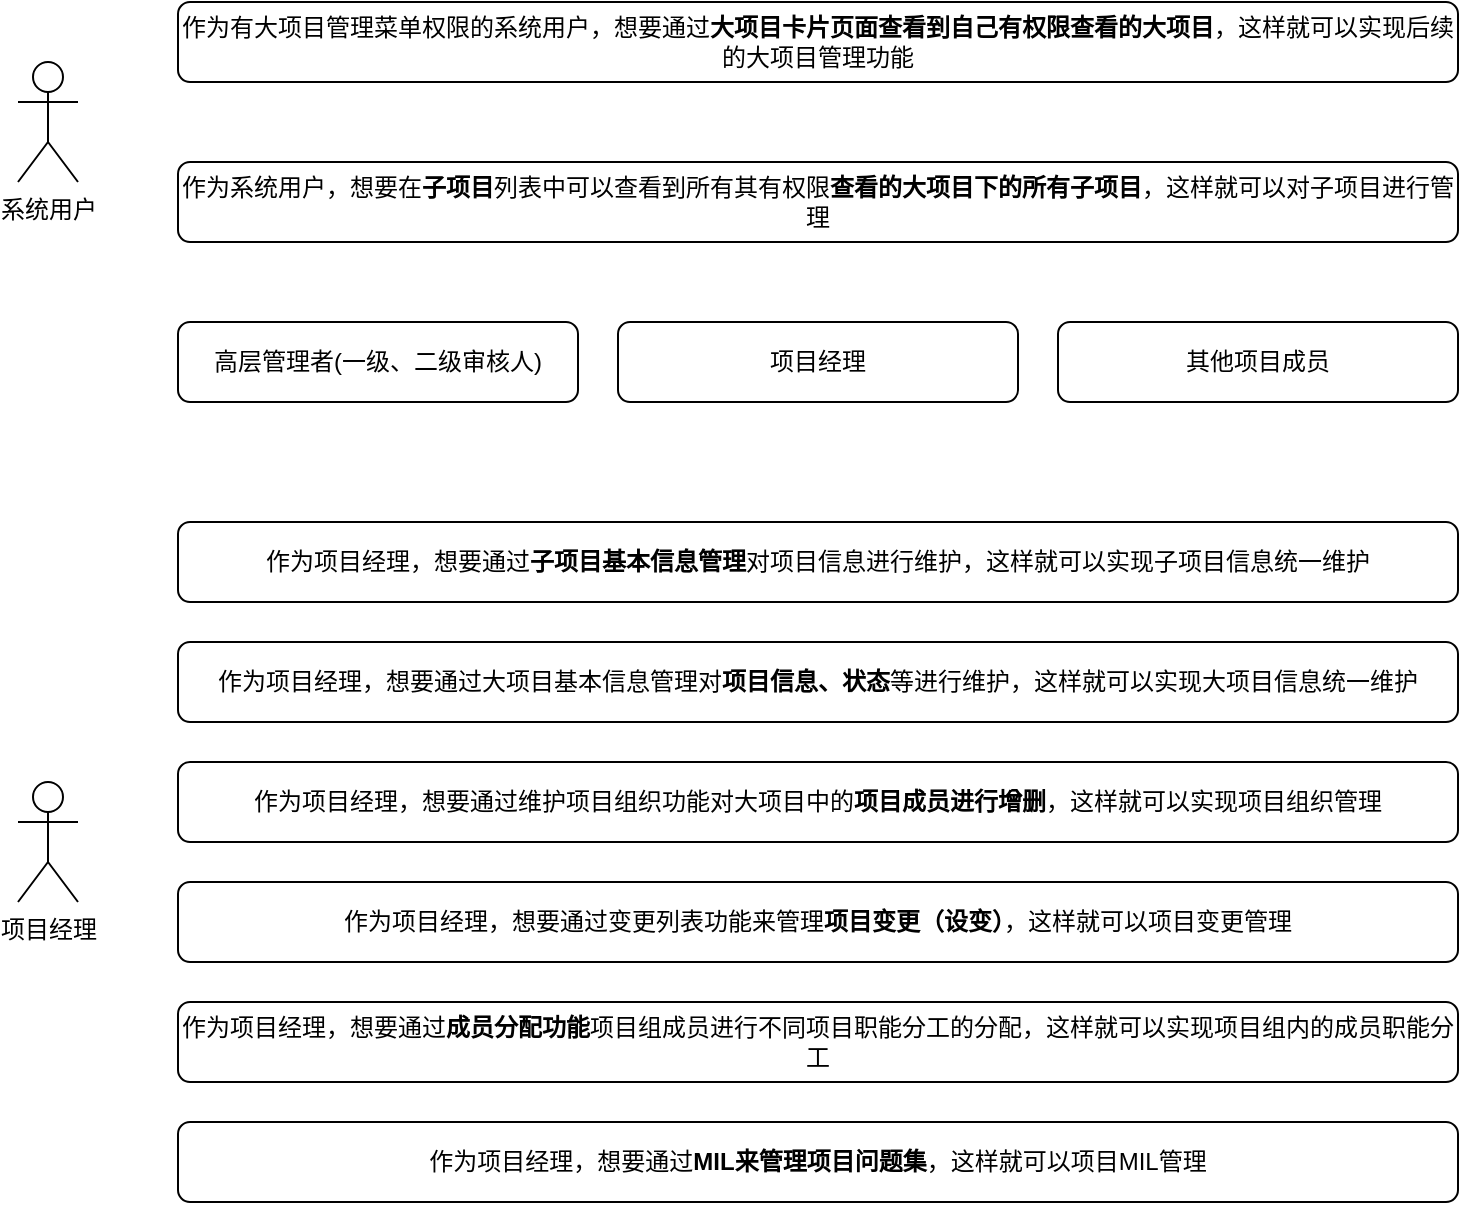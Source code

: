 <mxfile version="14.2.9" type="github">
  <diagram id="C5RBs43oDa-KdzZeNtuy" name="Page-1">
    <mxGraphModel dx="1242" dy="694" grid="1" gridSize="10" guides="1" tooltips="1" connect="1" arrows="1" fold="1" page="1" pageScale="1" pageWidth="827" pageHeight="1169" math="0" shadow="0">
      <root>
        <mxCell id="WIyWlLk6GJQsqaUBKTNV-0" />
        <mxCell id="WIyWlLk6GJQsqaUBKTNV-1" parent="WIyWlLk6GJQsqaUBKTNV-0" />
        <mxCell id="WIyWlLk6GJQsqaUBKTNV-3" value="作为系统用户，想要在&lt;b&gt;子项目&lt;/b&gt;列表中可以查看到所有其有权限&lt;b&gt;查看的大项目下的所有子项目&lt;/b&gt;，这样就可以对子项目进行管理" style="rounded=1;whiteSpace=wrap;html=1;fontSize=12;glass=0;strokeWidth=1;shadow=0;" parent="WIyWlLk6GJQsqaUBKTNV-1" vertex="1">
          <mxGeometry x="120" y="120" width="640" height="40" as="geometry" />
        </mxCell>
        <mxCell id="jYyvjritApVDWqoQF4cN-0" value="作为项目经理，想要通过变更列表功能来管理&lt;b&gt;项目变更（设变）&lt;/b&gt;，这样就可以项目变更管理" style="rounded=1;whiteSpace=wrap;html=1;fontSize=12;glass=0;strokeWidth=1;shadow=0;" parent="WIyWlLk6GJQsqaUBKTNV-1" vertex="1">
          <mxGeometry x="120" y="480" width="640" height="40" as="geometry" />
        </mxCell>
        <mxCell id="jYyvjritApVDWqoQF4cN-11" value="作为项目经理，想要通过&lt;b&gt;子项目基本信息管理&lt;/b&gt;对项目信息进行维护，这样就可以实现子项目信息统一维护" style="rounded=1;whiteSpace=wrap;html=1;fontSize=12;glass=0;strokeWidth=1;shadow=0;" parent="WIyWlLk6GJQsqaUBKTNV-1" vertex="1">
          <mxGeometry x="120" y="300" width="640" height="40" as="geometry" />
        </mxCell>
        <mxCell id="jYyvjritApVDWqoQF4cN-12" value="作为项目经理，想要通过维护项目组织功能对大项目中的&lt;b&gt;项目成员进行增删&lt;/b&gt;，这样就可以实现项目组织管理" style="rounded=1;whiteSpace=wrap;html=1;fontSize=12;glass=0;strokeWidth=1;shadow=0;" parent="WIyWlLk6GJQsqaUBKTNV-1" vertex="1">
          <mxGeometry x="120" y="420" width="640" height="40" as="geometry" />
        </mxCell>
        <mxCell id="jYyvjritApVDWqoQF4cN-13" value="作为项目经理，想要通过&lt;b&gt;MIL来管理项目问题集&lt;/b&gt;，这样就可以项目MIL管理" style="rounded=1;whiteSpace=wrap;html=1;fontSize=12;glass=0;strokeWidth=1;shadow=0;" parent="WIyWlLk6GJQsqaUBKTNV-1" vertex="1">
          <mxGeometry x="120" y="600" width="640" height="40" as="geometry" />
        </mxCell>
        <mxCell id="jYyvjritApVDWqoQF4cN-14" value="项目经理" style="rounded=1;whiteSpace=wrap;html=1;fontSize=12;glass=0;strokeWidth=1;shadow=0;" parent="WIyWlLk6GJQsqaUBKTNV-1" vertex="1">
          <mxGeometry x="340" y="200" width="200" height="40" as="geometry" />
        </mxCell>
        <mxCell id="jYyvjritApVDWqoQF4cN-15" value="作为项目经理，想要通过&lt;b&gt;成员分配功能&lt;/b&gt;项目组成员进行不同项目职能分工的分配，这样就可以实现项目组内的成员职能分工" style="rounded=1;whiteSpace=wrap;html=1;fontSize=12;glass=0;strokeWidth=1;shadow=0;" parent="WIyWlLk6GJQsqaUBKTNV-1" vertex="1">
          <mxGeometry x="120" y="540" width="640" height="40" as="geometry" />
        </mxCell>
        <mxCell id="jYyvjritApVDWqoQF4cN-18" value="作为有大项目管理菜单权限的系统用户，想要通过&lt;b&gt;大项目卡片页面查看到自己有权限查看的大项目&lt;/b&gt;，这样就可以实现后续的大项目管理功能" style="rounded=1;whiteSpace=wrap;html=1;fontSize=12;glass=0;strokeWidth=1;shadow=0;" parent="WIyWlLk6GJQsqaUBKTNV-1" vertex="1">
          <mxGeometry x="120" y="40" width="640" height="40" as="geometry" />
        </mxCell>
        <mxCell id="jYyvjritApVDWqoQF4cN-19" value="作为项目经理，想要通过大项目基本信息管理对&lt;b&gt;项目信息、状态&lt;/b&gt;等进行维护，这样就可以实现大项目信息统一维护" style="rounded=1;whiteSpace=wrap;html=1;fontSize=12;glass=0;strokeWidth=1;shadow=0;" parent="WIyWlLk6GJQsqaUBKTNV-1" vertex="1">
          <mxGeometry x="120" y="360" width="640" height="40" as="geometry" />
        </mxCell>
        <mxCell id="jYyvjritApVDWqoQF4cN-21" value="高层管理者(一级、二级审核人)" style="rounded=1;whiteSpace=wrap;html=1;fontSize=12;glass=0;strokeWidth=1;shadow=0;" parent="WIyWlLk6GJQsqaUBKTNV-1" vertex="1">
          <mxGeometry x="120" y="200" width="200" height="40" as="geometry" />
        </mxCell>
        <mxCell id="jYyvjritApVDWqoQF4cN-22" value="其他项目成员" style="rounded=1;whiteSpace=wrap;html=1;fontSize=12;glass=0;strokeWidth=1;shadow=0;" parent="WIyWlLk6GJQsqaUBKTNV-1" vertex="1">
          <mxGeometry x="560" y="200" width="200" height="40" as="geometry" />
        </mxCell>
        <mxCell id="jYyvjritApVDWqoQF4cN-24" value="项目经理" style="shape=umlActor;verticalLabelPosition=bottom;verticalAlign=top;html=1;outlineConnect=0;" parent="WIyWlLk6GJQsqaUBKTNV-1" vertex="1">
          <mxGeometry x="40" y="430" width="30" height="60" as="geometry" />
        </mxCell>
        <mxCell id="jYyvjritApVDWqoQF4cN-40" value="系统用户" style="shape=umlActor;verticalLabelPosition=bottom;verticalAlign=top;html=1;outlineConnect=0;" parent="WIyWlLk6GJQsqaUBKTNV-1" vertex="1">
          <mxGeometry x="40" y="70" width="30" height="60" as="geometry" />
        </mxCell>
      </root>
    </mxGraphModel>
  </diagram>
</mxfile>
